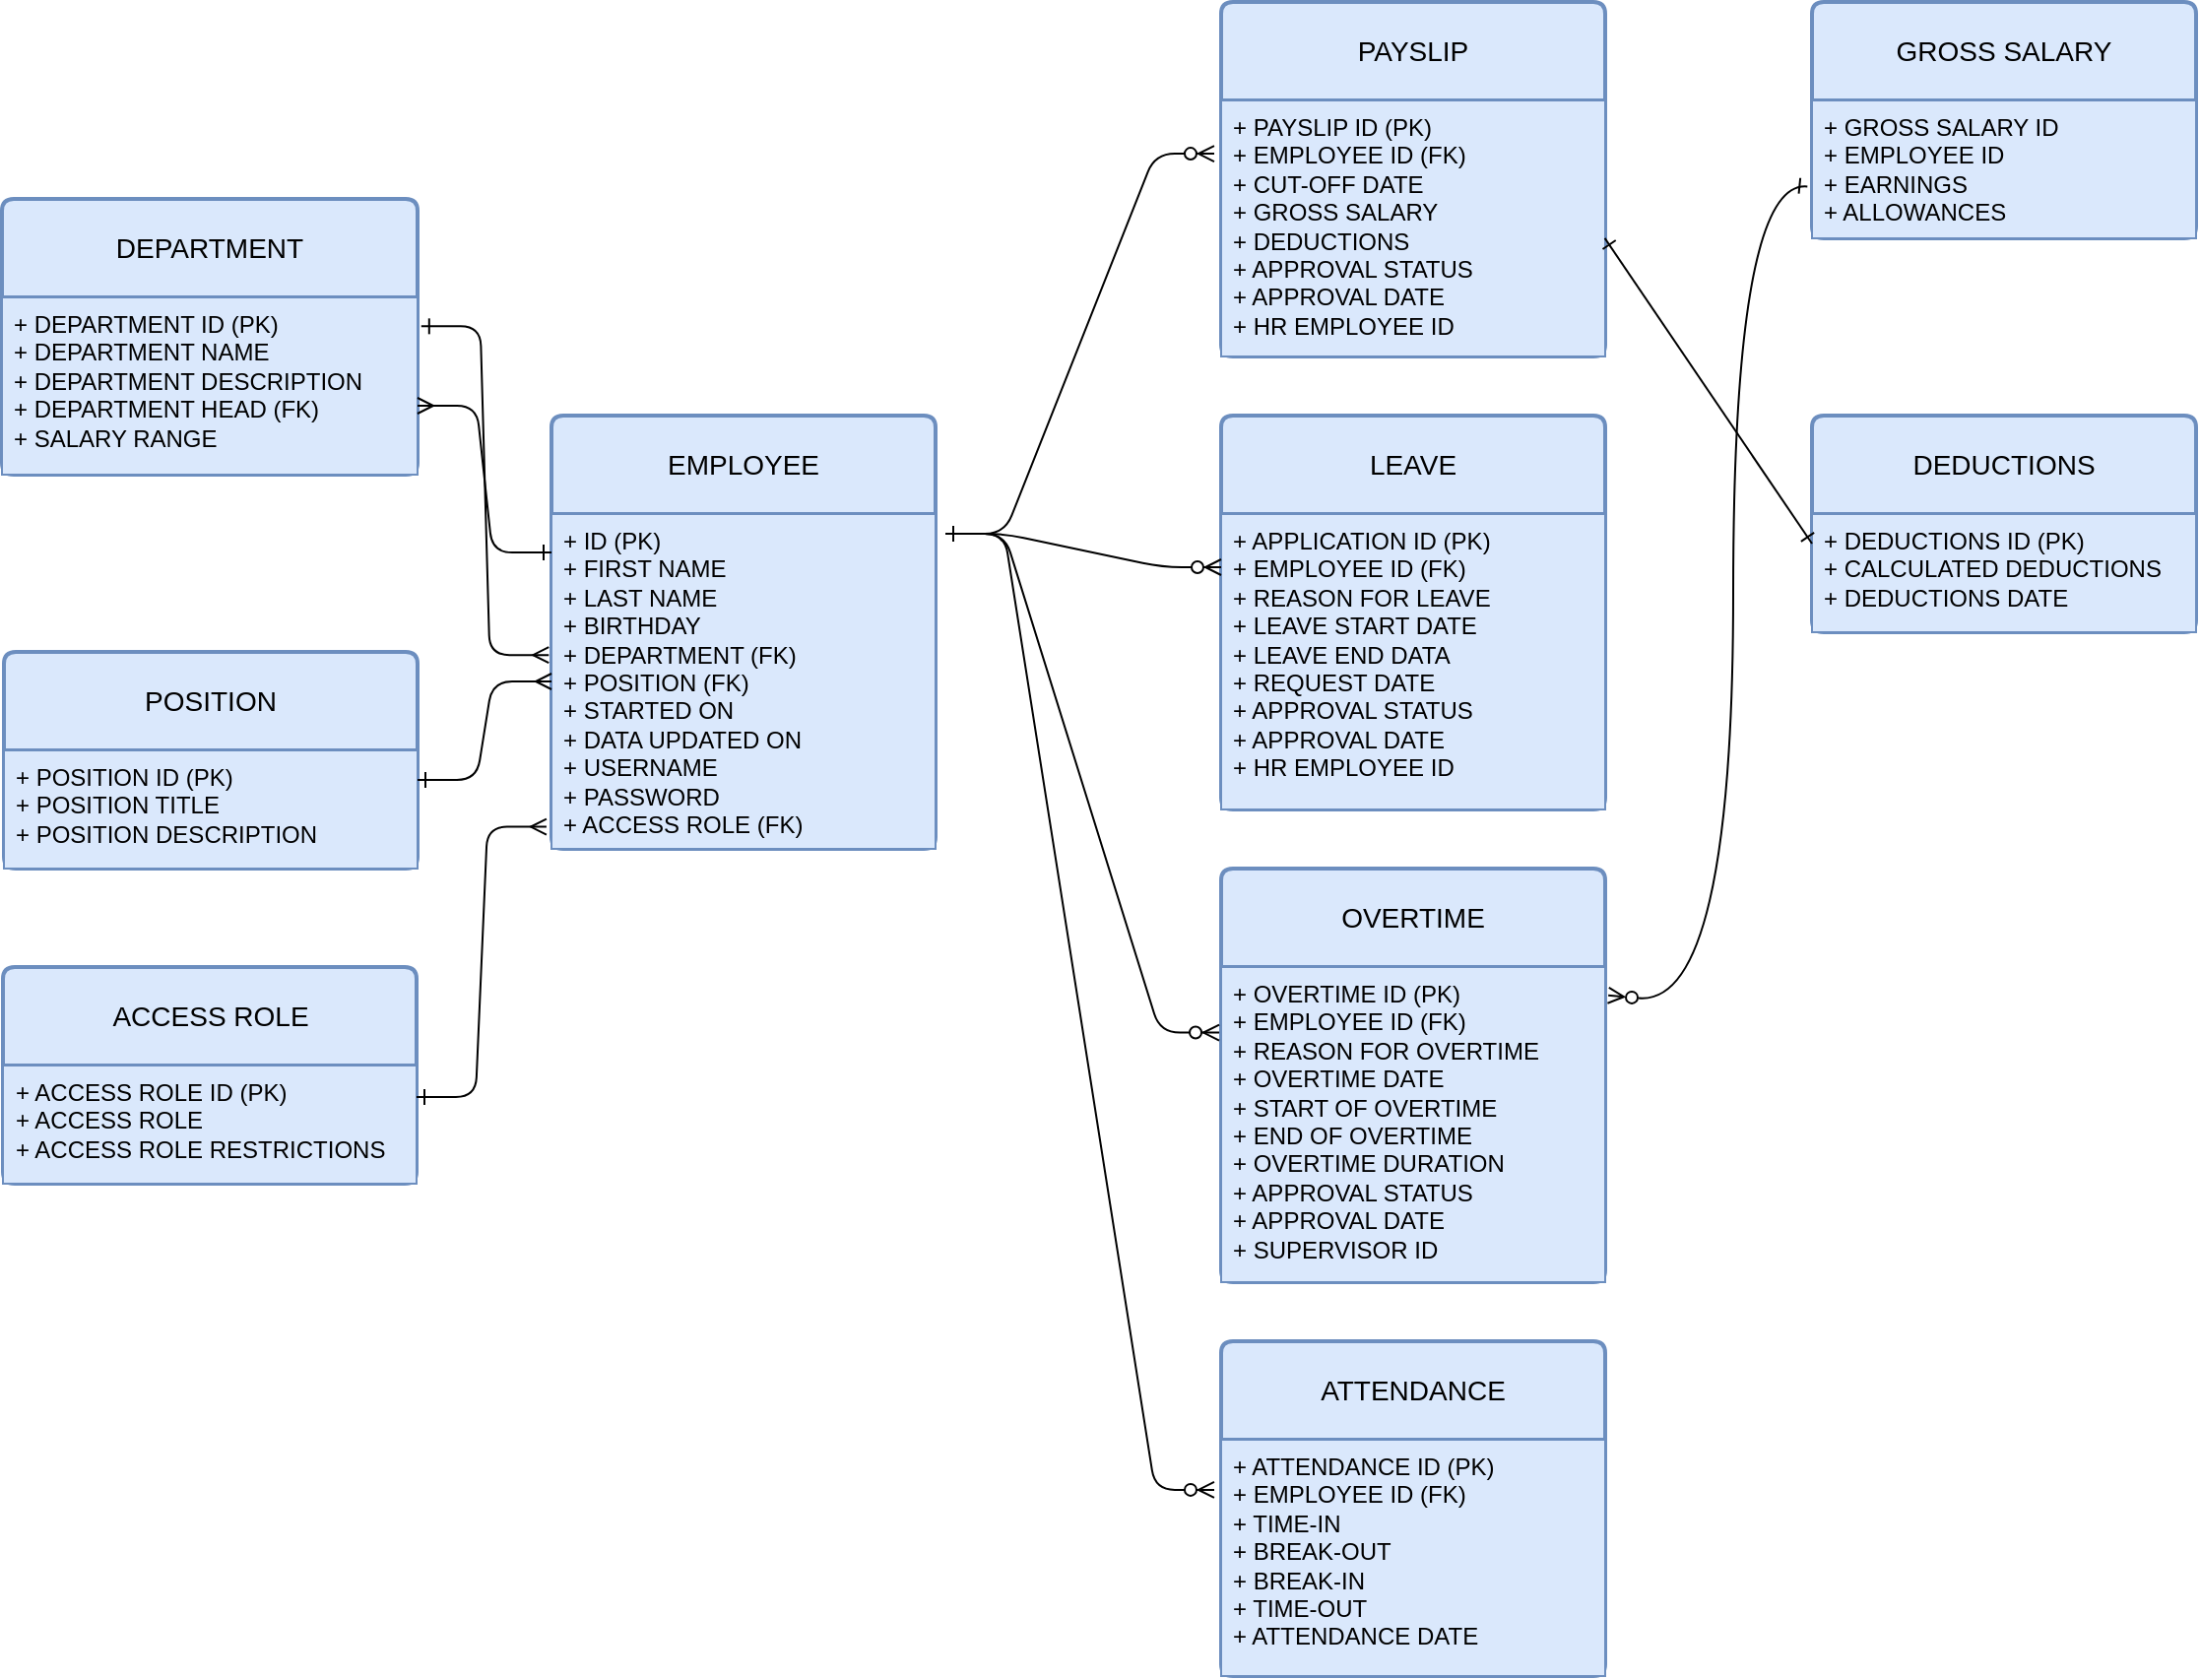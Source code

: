 <mxfile version="23.0.2" type="github">
  <diagram id="R2lEEEUBdFMjLlhIrx00" name="Page-1">
    <mxGraphModel dx="1687" dy="878" grid="1" gridSize="10" guides="1" tooltips="1" connect="1" arrows="1" fold="1" page="1" pageScale="1" pageWidth="1200" pageHeight="1920" math="0" shadow="0" extFonts="Permanent Marker^https://fonts.googleapis.com/css?family=Permanent+Marker">
      <root>
        <mxCell id="0" />
        <mxCell id="1" parent="0" />
        <mxCell id="mP2uRWccmHhNL8mi_Wje-5" value="EMPLOYEE" style="swimlane;childLayout=stackLayout;horizontal=1;startSize=50;horizontalStack=0;rounded=1;fontSize=14;fontStyle=0;strokeWidth=2;resizeParent=0;resizeLast=1;shadow=0;dashed=0;align=center;arcSize=4;whiteSpace=wrap;html=1;fillColor=#dae8fc;strokeColor=#6c8ebf;" parent="1" vertex="1">
          <mxGeometry x="300" y="310" width="195" height="220" as="geometry" />
        </mxCell>
        <mxCell id="mP2uRWccmHhNL8mi_Wje-6" value="+ ID (PK)&lt;br&gt;+ FIRST NAME&lt;br&gt;+ LAST NAME&lt;br&gt;+ BIRTHDAY&lt;br&gt;+ DEPARTMENT (FK)&lt;br&gt;+ POSITION (FK)&lt;br&gt;+ STARTED ON&lt;br&gt;+ DATA UPDATED ON&lt;br&gt;+ USERNAME&lt;br&gt;+ PASSWORD&lt;br&gt;+ ACCESS ROLE (FK)" style="align=left;strokeColor=#6c8ebf;fillColor=#dae8fc;spacingLeft=4;fontSize=12;verticalAlign=top;resizable=0;rotatable=0;part=1;html=1;" parent="mP2uRWccmHhNL8mi_Wje-5" vertex="1">
          <mxGeometry y="50" width="195" height="170" as="geometry" />
        </mxCell>
        <mxCell id="mP2uRWccmHhNL8mi_Wje-11" value="LEAVE" style="swimlane;childLayout=stackLayout;horizontal=1;startSize=50;horizontalStack=0;rounded=1;fontSize=14;fontStyle=0;strokeWidth=2;resizeParent=0;resizeLast=1;shadow=0;dashed=0;align=center;arcSize=4;whiteSpace=wrap;html=1;fillColor=#dae8fc;strokeColor=#6c8ebf;" parent="1" vertex="1">
          <mxGeometry x="640" y="310" width="195" height="200" as="geometry" />
        </mxCell>
        <mxCell id="mP2uRWccmHhNL8mi_Wje-12" value="+ APPLICATION ID (PK)&lt;br&gt;+ EMPLOYEE ID (FK)&lt;br&gt;+ REASON FOR LEAVE&lt;br&gt;+ LEAVE START DATE&lt;br&gt;+ LEAVE END DATA&lt;br&gt;+ REQUEST DATE&lt;br&gt;+ APPROVAL STATUS&lt;br&gt;+ APPROVAL DATE&lt;br&gt;+ HR EMPLOYEE ID" style="align=left;strokeColor=#6c8ebf;fillColor=#dae8fc;spacingLeft=4;fontSize=12;verticalAlign=top;resizable=0;rotatable=0;part=1;html=1;" parent="mP2uRWccmHhNL8mi_Wje-11" vertex="1">
          <mxGeometry y="50" width="195" height="150" as="geometry" />
        </mxCell>
        <mxCell id="mP2uRWccmHhNL8mi_Wje-13" value="PAYSLIP" style="swimlane;childLayout=stackLayout;horizontal=1;startSize=50;horizontalStack=0;rounded=1;fontSize=14;fontStyle=0;strokeWidth=2;resizeParent=0;resizeLast=1;shadow=0;dashed=0;align=center;arcSize=4;whiteSpace=wrap;html=1;fillColor=#dae8fc;strokeColor=#6c8ebf;" parent="1" vertex="1">
          <mxGeometry x="640" y="100" width="195" height="180" as="geometry" />
        </mxCell>
        <mxCell id="mP2uRWccmHhNL8mi_Wje-14" value="+ PAYSLIP ID (PK)&lt;br&gt;+ EMPLOYEE ID (FK)&lt;br&gt;+ CUT-OFF DATE&lt;br&gt;+ GROSS SALARY&lt;br&gt;+ DEDUCTIONS&lt;br&gt;+ APPROVAL STATUS&lt;br&gt;+ APPROVAL DATE&lt;br&gt;+ HR EMPLOYEE ID" style="align=left;strokeColor=#6c8ebf;fillColor=#dae8fc;spacingLeft=4;fontSize=12;verticalAlign=top;resizable=0;rotatable=0;part=1;html=1;" parent="mP2uRWccmHhNL8mi_Wje-13" vertex="1">
          <mxGeometry y="50" width="195" height="130" as="geometry" />
        </mxCell>
        <mxCell id="mP2uRWccmHhNL8mi_Wje-16" value="" style="edgeStyle=entityRelationEdgeStyle;endArrow=ERzeroToMany;startArrow=none;endFill=1;startFill=0;entryX=-0.018;entryY=0.208;entryDx=0;entryDy=0;entryPerimeter=0;" parent="1" target="mP2uRWccmHhNL8mi_Wje-14" edge="1">
          <mxGeometry width="100" height="100" relative="1" as="geometry">
            <mxPoint x="500" y="370" as="sourcePoint" />
            <mxPoint x="377" y="607.5" as="targetPoint" />
            <Array as="points">
              <mxPoint x="330" y="390" />
              <mxPoint x="410" y="210" />
            </Array>
          </mxGeometry>
        </mxCell>
        <mxCell id="XMFN1kc7oSm8j4sPq897-1" value="OVERTIME" style="swimlane;childLayout=stackLayout;horizontal=1;startSize=50;horizontalStack=0;rounded=1;fontSize=14;fontStyle=0;strokeWidth=2;resizeParent=0;resizeLast=1;shadow=0;dashed=0;align=center;arcSize=4;whiteSpace=wrap;html=1;fillColor=#dae8fc;strokeColor=#6c8ebf;" parent="1" vertex="1">
          <mxGeometry x="640" y="540" width="195" height="210" as="geometry" />
        </mxCell>
        <mxCell id="XMFN1kc7oSm8j4sPq897-2" value="+ OVERTIME ID (PK)&lt;br style=&quot;border-color: var(--border-color);&quot;&gt;+ EMPLOYEE ID (FK)&lt;br style=&quot;border-color: var(--border-color);&quot;&gt;+ REASON FOR OVERTIME&lt;br style=&quot;border-color: var(--border-color);&quot;&gt;+ OVERTIME DATE&lt;br&gt;+ START OF OVERTIME&lt;br&gt;+ END OF OVERTIME&lt;br style=&quot;border-color: var(--border-color);&quot;&gt;+ OVERTIME DURATION&lt;br style=&quot;border-color: var(--border-color);&quot;&gt;+ APPROVAL STATUS&lt;br&gt;+ APPROVAL DATE&lt;br style=&quot;border-color: var(--border-color);&quot;&gt;+ SUPERVISOR ID" style="align=left;strokeColor=#6c8ebf;fillColor=#dae8fc;spacingLeft=4;fontSize=12;verticalAlign=top;resizable=0;rotatable=0;part=1;html=1;" parent="XMFN1kc7oSm8j4sPq897-1" vertex="1">
          <mxGeometry y="50" width="195" height="160" as="geometry" />
        </mxCell>
        <mxCell id="gKhqBKZb4KCzymiJZquM-2" value="POSITION" style="swimlane;childLayout=stackLayout;horizontal=1;startSize=50;horizontalStack=0;rounded=1;fontSize=14;fontStyle=0;strokeWidth=2;resizeParent=0;resizeLast=1;shadow=0;dashed=0;align=center;arcSize=4;whiteSpace=wrap;html=1;fillColor=#dae8fc;strokeColor=#6c8ebf;" parent="1" vertex="1">
          <mxGeometry x="22" y="430" width="210" height="110" as="geometry" />
        </mxCell>
        <mxCell id="gKhqBKZb4KCzymiJZquM-3" value="+ POSITION ID (PK)&lt;br&gt;+ POSITION TITLE&lt;br&gt;+ POSITION DESCRIPTION" style="align=left;strokeColor=#6c8ebf;fillColor=#dae8fc;spacingLeft=4;fontSize=12;verticalAlign=top;resizable=0;rotatable=0;part=1;html=1;" parent="gKhqBKZb4KCzymiJZquM-2" vertex="1">
          <mxGeometry y="50" width="210" height="60" as="geometry" />
        </mxCell>
        <mxCell id="gKhqBKZb4KCzymiJZquM-4" value="" style="edgeStyle=entityRelationEdgeStyle;endArrow=ERzeroToMany;startArrow=ERone;endFill=1;startFill=0;entryX=-0.005;entryY=0.208;entryDx=0;entryDy=0;entryPerimeter=0;" parent="1" target="XMFN1kc7oSm8j4sPq897-2" edge="1">
          <mxGeometry width="100" height="100" relative="1" as="geometry">
            <mxPoint x="500" y="370" as="sourcePoint" />
            <mxPoint x="531.49" y="608.08" as="targetPoint" />
            <Array as="points">
              <mxPoint x="425" y="320" />
              <mxPoint x="435" y="440" />
              <mxPoint x="276" y="250" />
              <mxPoint x="416" y="300" />
              <mxPoint x="426" y="290" />
              <mxPoint x="256" y="270" />
              <mxPoint x="256" y="260" />
            </Array>
          </mxGeometry>
        </mxCell>
        <mxCell id="gKhqBKZb4KCzymiJZquM-5" value="" style="edgeStyle=entityRelationEdgeStyle;endArrow=ERmany;startArrow=ERone;endFill=0;startFill=0;entryX=0;entryY=0.5;entryDx=0;entryDy=0;exitX=1;exitY=0.25;exitDx=0;exitDy=0;" parent="1" source="gKhqBKZb4KCzymiJZquM-3" target="mP2uRWccmHhNL8mi_Wje-6" edge="1">
          <mxGeometry width="100" height="100" relative="1" as="geometry">
            <mxPoint x="225" y="293" as="sourcePoint" />
            <mxPoint x="369" y="310" as="targetPoint" />
            <Array as="points">
              <mxPoint x="6" y="173" />
              <mxPoint x="256" y="213" />
              <mxPoint x="146" y="223" />
              <mxPoint x="156" y="213" />
              <mxPoint x="-14" y="193" />
              <mxPoint x="-14" y="183" />
            </Array>
          </mxGeometry>
        </mxCell>
        <mxCell id="gKhqBKZb4KCzymiJZquM-6" value="DEPARTMENT" style="swimlane;childLayout=stackLayout;horizontal=1;startSize=50;horizontalStack=0;rounded=1;fontSize=14;fontStyle=0;strokeWidth=2;resizeParent=0;resizeLast=1;shadow=0;dashed=0;align=center;arcSize=4;whiteSpace=wrap;html=1;fillColor=#dae8fc;strokeColor=#6c8ebf;" parent="1" vertex="1">
          <mxGeometry x="21" y="200" width="211" height="140" as="geometry" />
        </mxCell>
        <mxCell id="gKhqBKZb4KCzymiJZquM-7" value="+ DEPARTMENT ID (PK)&lt;br&gt;+ DEPARTMENT NAME&lt;br&gt;+ DEPARTMENT DESCRIPTION&lt;br&gt;+ DEPARTMENT HEAD (FK)&lt;br&gt;+ SALARY RANGE" style="align=left;strokeColor=#6c8ebf;fillColor=#dae8fc;spacingLeft=4;fontSize=12;verticalAlign=top;resizable=0;rotatable=0;part=1;html=1;" parent="gKhqBKZb4KCzymiJZquM-6" vertex="1">
          <mxGeometry y="50" width="211" height="90" as="geometry" />
        </mxCell>
        <mxCell id="KN_Mns9D9NRDooohb_Bh-2" style="edgeStyle=orthogonalEdgeStyle;rounded=0;orthogonalLoop=1;jettySize=auto;html=1;exitX=0.5;exitY=1;exitDx=0;exitDy=0;" parent="gKhqBKZb4KCzymiJZquM-6" source="gKhqBKZb4KCzymiJZquM-7" target="gKhqBKZb4KCzymiJZquM-7" edge="1">
          <mxGeometry relative="1" as="geometry" />
        </mxCell>
        <mxCell id="gKhqBKZb4KCzymiJZquM-8" value="" style="edgeStyle=entityRelationEdgeStyle;endArrow=ERmany;startArrow=ERone;endFill=0;startFill=0;entryX=-0.007;entryY=0.421;entryDx=0;entryDy=0;entryPerimeter=0;exitX=1.009;exitY=0.163;exitDx=0;exitDy=0;exitPerimeter=0;" parent="1" source="gKhqBKZb4KCzymiJZquM-7" target="mP2uRWccmHhNL8mi_Wje-6" edge="1">
          <mxGeometry width="100" height="100" relative="1" as="geometry">
            <mxPoint x="235" y="498" as="sourcePoint" />
            <mxPoint x="308" y="456" as="targetPoint" />
            <Array as="points">
              <mxPoint x="16" y="183" />
              <mxPoint x="260" y="350" />
              <mxPoint x="280" y="350" />
              <mxPoint x="266" y="223" />
              <mxPoint x="156" y="233" />
              <mxPoint x="166" y="223" />
              <mxPoint x="-4" y="203" />
              <mxPoint x="-4" y="193" />
            </Array>
          </mxGeometry>
        </mxCell>
        <mxCell id="0AbvkaRvpf7FrhpSCyfx-2" value="" style="edgeStyle=entityRelationEdgeStyle;endArrow=ERone;startArrow=ERmany;endFill=0;startFill=0;entryX=0;entryY=0.115;entryDx=0;entryDy=0;entryPerimeter=0;exitX=1;exitY=0.75;exitDx=0;exitDy=0;" parent="1" source="gKhqBKZb4KCzymiJZquM-6" target="mP2uRWccmHhNL8mi_Wje-6" edge="1">
          <mxGeometry width="100" height="100" relative="1" as="geometry">
            <mxPoint x="232" y="290" as="sourcePoint" />
            <mxPoint x="294" y="460" as="targetPoint" />
            <Array as="points">
              <mxPoint x="12" y="212" />
              <mxPoint x="290" y="330" />
              <mxPoint x="262" y="252" />
              <mxPoint x="262" y="375" />
              <mxPoint x="152" y="262" />
              <mxPoint x="162" y="252" />
              <mxPoint x="-8" y="232" />
              <mxPoint x="-8" y="222" />
            </Array>
          </mxGeometry>
        </mxCell>
        <mxCell id="yTX0jJQAdNnNCAR2v_Tj-1" value="ATTENDANCE" style="swimlane;childLayout=stackLayout;horizontal=1;startSize=50;horizontalStack=0;rounded=1;fontSize=14;fontStyle=0;strokeWidth=2;resizeParent=0;resizeLast=1;shadow=0;dashed=0;align=center;arcSize=4;whiteSpace=wrap;html=1;fillColor=#dae8fc;strokeColor=#6c8ebf;" parent="1" vertex="1">
          <mxGeometry x="640" y="780" width="195" height="170" as="geometry" />
        </mxCell>
        <mxCell id="yTX0jJQAdNnNCAR2v_Tj-2" value="+ ATTENDANCE ID (PK)&lt;br style=&quot;border-color: var(--border-color);&quot;&gt;+ EMPLOYEE ID (FK)&lt;br style=&quot;border-color: var(--border-color);&quot;&gt;+ TIME-IN&lt;br&gt;+ BREAK-OUT&lt;br&gt;+ BREAK-IN&lt;br&gt;+ TIME-OUT&lt;br style=&quot;border-color: var(--border-color);&quot;&gt;+ ATTENDANCE DATE" style="align=left;strokeColor=#6c8ebf;fillColor=#dae8fc;spacingLeft=4;fontSize=12;verticalAlign=top;resizable=0;rotatable=0;part=1;html=1;" parent="yTX0jJQAdNnNCAR2v_Tj-1" vertex="1">
          <mxGeometry y="50" width="195" height="120" as="geometry" />
        </mxCell>
        <mxCell id="yTX0jJQAdNnNCAR2v_Tj-3" value="" style="edgeStyle=entityRelationEdgeStyle;endArrow=ERzeroToMany;startArrow=ERone;endFill=1;startFill=0;entryX=-0.018;entryY=0.212;entryDx=0;entryDy=0;entryPerimeter=0;" parent="1" target="yTX0jJQAdNnNCAR2v_Tj-2" edge="1">
          <mxGeometry width="100" height="100" relative="1" as="geometry">
            <mxPoint x="500" y="370" as="sourcePoint" />
            <mxPoint x="640" y="860" as="targetPoint" />
            <Array as="points">
              <mxPoint x="435" y="330" />
              <mxPoint x="445" y="450" />
              <mxPoint x="286" y="260" />
              <mxPoint x="426" y="310" />
              <mxPoint x="436" y="300" />
              <mxPoint x="266" y="280" />
              <mxPoint x="266" y="270" />
            </Array>
          </mxGeometry>
        </mxCell>
        <mxCell id="C-vyLk0tnHw3VtMMgP7b-1" value="" style="edgeStyle=entityRelationEdgeStyle;endArrow=ERzeroToMany;startArrow=none;endFill=1;startFill=0;entryX=0;entryY=0.18;entryDx=0;entryDy=0;entryPerimeter=0;" parent="1" edge="1" target="mP2uRWccmHhNL8mi_Wje-12">
          <mxGeometry width="100" height="100" relative="1" as="geometry">
            <mxPoint x="500" y="370" as="sourcePoint" />
            <mxPoint x="640" y="390" as="targetPoint" />
            <Array as="points">
              <mxPoint x="280" y="250" />
              <mxPoint x="530" y="290" />
              <mxPoint x="420" y="300" />
              <mxPoint x="430" y="290" />
              <mxPoint x="260" y="270" />
              <mxPoint x="260" y="260" />
            </Array>
          </mxGeometry>
        </mxCell>
        <mxCell id="F4ck-x829Nuf8X18YyEP-1" value="DEDUCTIONS" style="swimlane;childLayout=stackLayout;horizontal=1;startSize=50;horizontalStack=0;rounded=1;fontSize=14;fontStyle=0;strokeWidth=2;resizeParent=0;resizeLast=1;shadow=0;dashed=0;align=center;arcSize=4;whiteSpace=wrap;html=1;fillColor=#dae8fc;strokeColor=#6c8ebf;" vertex="1" parent="1">
          <mxGeometry x="940" y="310" width="195" height="110" as="geometry" />
        </mxCell>
        <mxCell id="F4ck-x829Nuf8X18YyEP-2" value="+ DEDUCTIONS ID (PK)&lt;br&gt;+ CALCULATED DEDUCTIONS&lt;br&gt;+ DEDUCTIONS DATE" style="align=left;strokeColor=#6c8ebf;fillColor=#dae8fc;spacingLeft=4;fontSize=12;verticalAlign=top;resizable=0;rotatable=0;part=1;html=1;" vertex="1" parent="F4ck-x829Nuf8X18YyEP-1">
          <mxGeometry y="50" width="195" height="60" as="geometry" />
        </mxCell>
        <mxCell id="F4ck-x829Nuf8X18YyEP-5" value="" style="endArrow=ERone;html=1;rounded=0;entryX=0;entryY=0.25;entryDx=0;entryDy=0;exitX=0.999;exitY=0.538;exitDx=0;exitDy=0;exitPerimeter=0;startArrow=ERone;startFill=0;endFill=0;" edge="1" parent="1" source="mP2uRWccmHhNL8mi_Wje-14" target="F4ck-x829Nuf8X18YyEP-2">
          <mxGeometry width="50" height="50" relative="1" as="geometry">
            <mxPoint x="840" y="220" as="sourcePoint" />
            <mxPoint x="265.711" y="115" as="targetPoint" />
          </mxGeometry>
        </mxCell>
        <mxCell id="F4ck-x829Nuf8X18YyEP-7" value="ACCESS ROLE" style="swimlane;childLayout=stackLayout;horizontal=1;startSize=50;horizontalStack=0;rounded=1;fontSize=14;fontStyle=0;strokeWidth=2;resizeParent=0;resizeLast=1;shadow=0;dashed=0;align=center;arcSize=4;whiteSpace=wrap;html=1;fillColor=#dae8fc;strokeColor=#6c8ebf;" vertex="1" parent="1">
          <mxGeometry x="21.5" y="590" width="210" height="110" as="geometry" />
        </mxCell>
        <mxCell id="F4ck-x829Nuf8X18YyEP-8" value="+ ACCESS ROLE ID (PK)&lt;br&gt;+ ACCESS ROLE&lt;br&gt;+ ACCESS ROLE RESTRICTIONS" style="align=left;strokeColor=#6c8ebf;fillColor=#dae8fc;spacingLeft=4;fontSize=12;verticalAlign=top;resizable=0;rotatable=0;part=1;html=1;" vertex="1" parent="F4ck-x829Nuf8X18YyEP-7">
          <mxGeometry y="50" width="210" height="60" as="geometry" />
        </mxCell>
        <mxCell id="F4ck-x829Nuf8X18YyEP-9" value="" style="edgeStyle=entityRelationEdgeStyle;endArrow=ERmany;startArrow=ERone;endFill=0;startFill=0;entryX=-0.013;entryY=0.934;entryDx=0;entryDy=0;entryPerimeter=0;exitX=1;exitY=0.25;exitDx=0;exitDy=0;" edge="1" parent="1" target="mP2uRWccmHhNL8mi_Wje-6">
          <mxGeometry width="100" height="100" relative="1" as="geometry">
            <mxPoint x="231.5" y="656" as="sourcePoint" />
            <mxPoint x="297.5" y="634" as="targetPoint" />
            <Array as="points">
              <mxPoint x="5.5" y="334" />
              <mxPoint x="255.5" y="374" />
              <mxPoint x="145.5" y="384" />
              <mxPoint x="155.5" y="374" />
              <mxPoint x="-14.5" y="354" />
              <mxPoint x="-14.5" y="344" />
            </Array>
          </mxGeometry>
        </mxCell>
        <mxCell id="F4ck-x829Nuf8X18YyEP-10" value="GROSS SALARY" style="swimlane;childLayout=stackLayout;horizontal=1;startSize=50;horizontalStack=0;rounded=1;fontSize=14;fontStyle=0;strokeWidth=2;resizeParent=0;resizeLast=1;shadow=0;dashed=0;align=center;arcSize=4;whiteSpace=wrap;html=1;fillColor=#dae8fc;strokeColor=#6c8ebf;" vertex="1" parent="1">
          <mxGeometry x="940" y="100" width="195" height="120" as="geometry" />
        </mxCell>
        <mxCell id="F4ck-x829Nuf8X18YyEP-11" value="+ GROSS SALARY ID&lt;br&gt;+ EMPLOYEE ID&lt;br&gt;+ EARNINGS&lt;br&gt;+ ALLOWANCES" style="align=left;strokeColor=#6c8ebf;fillColor=#dae8fc;spacingLeft=4;fontSize=12;verticalAlign=top;resizable=0;rotatable=0;part=1;html=1;" vertex="1" parent="F4ck-x829Nuf8X18YyEP-10">
          <mxGeometry y="50" width="195" height="70" as="geometry" />
        </mxCell>
        <mxCell id="F4ck-x829Nuf8X18YyEP-16" value="" style="curved=1;endArrow=ERone;html=1;rounded=0;entryX=-0.012;entryY=0.625;entryDx=0;entryDy=0;exitX=1.008;exitY=0.09;exitDx=0;exitDy=0;exitPerimeter=0;startArrow=ERzeroToMany;startFill=0;endFill=0;entryPerimeter=0;" edge="1" parent="1" source="XMFN1kc7oSm8j4sPq897-2" target="F4ck-x829Nuf8X18YyEP-11">
          <mxGeometry width="50" height="50" relative="1" as="geometry">
            <mxPoint x="840" y="600" as="sourcePoint" />
            <mxPoint x="900" y="140" as="targetPoint" />
            <Array as="points">
              <mxPoint x="900" y="610" />
              <mxPoint x="900" y="190" />
            </Array>
          </mxGeometry>
        </mxCell>
      </root>
    </mxGraphModel>
  </diagram>
</mxfile>
